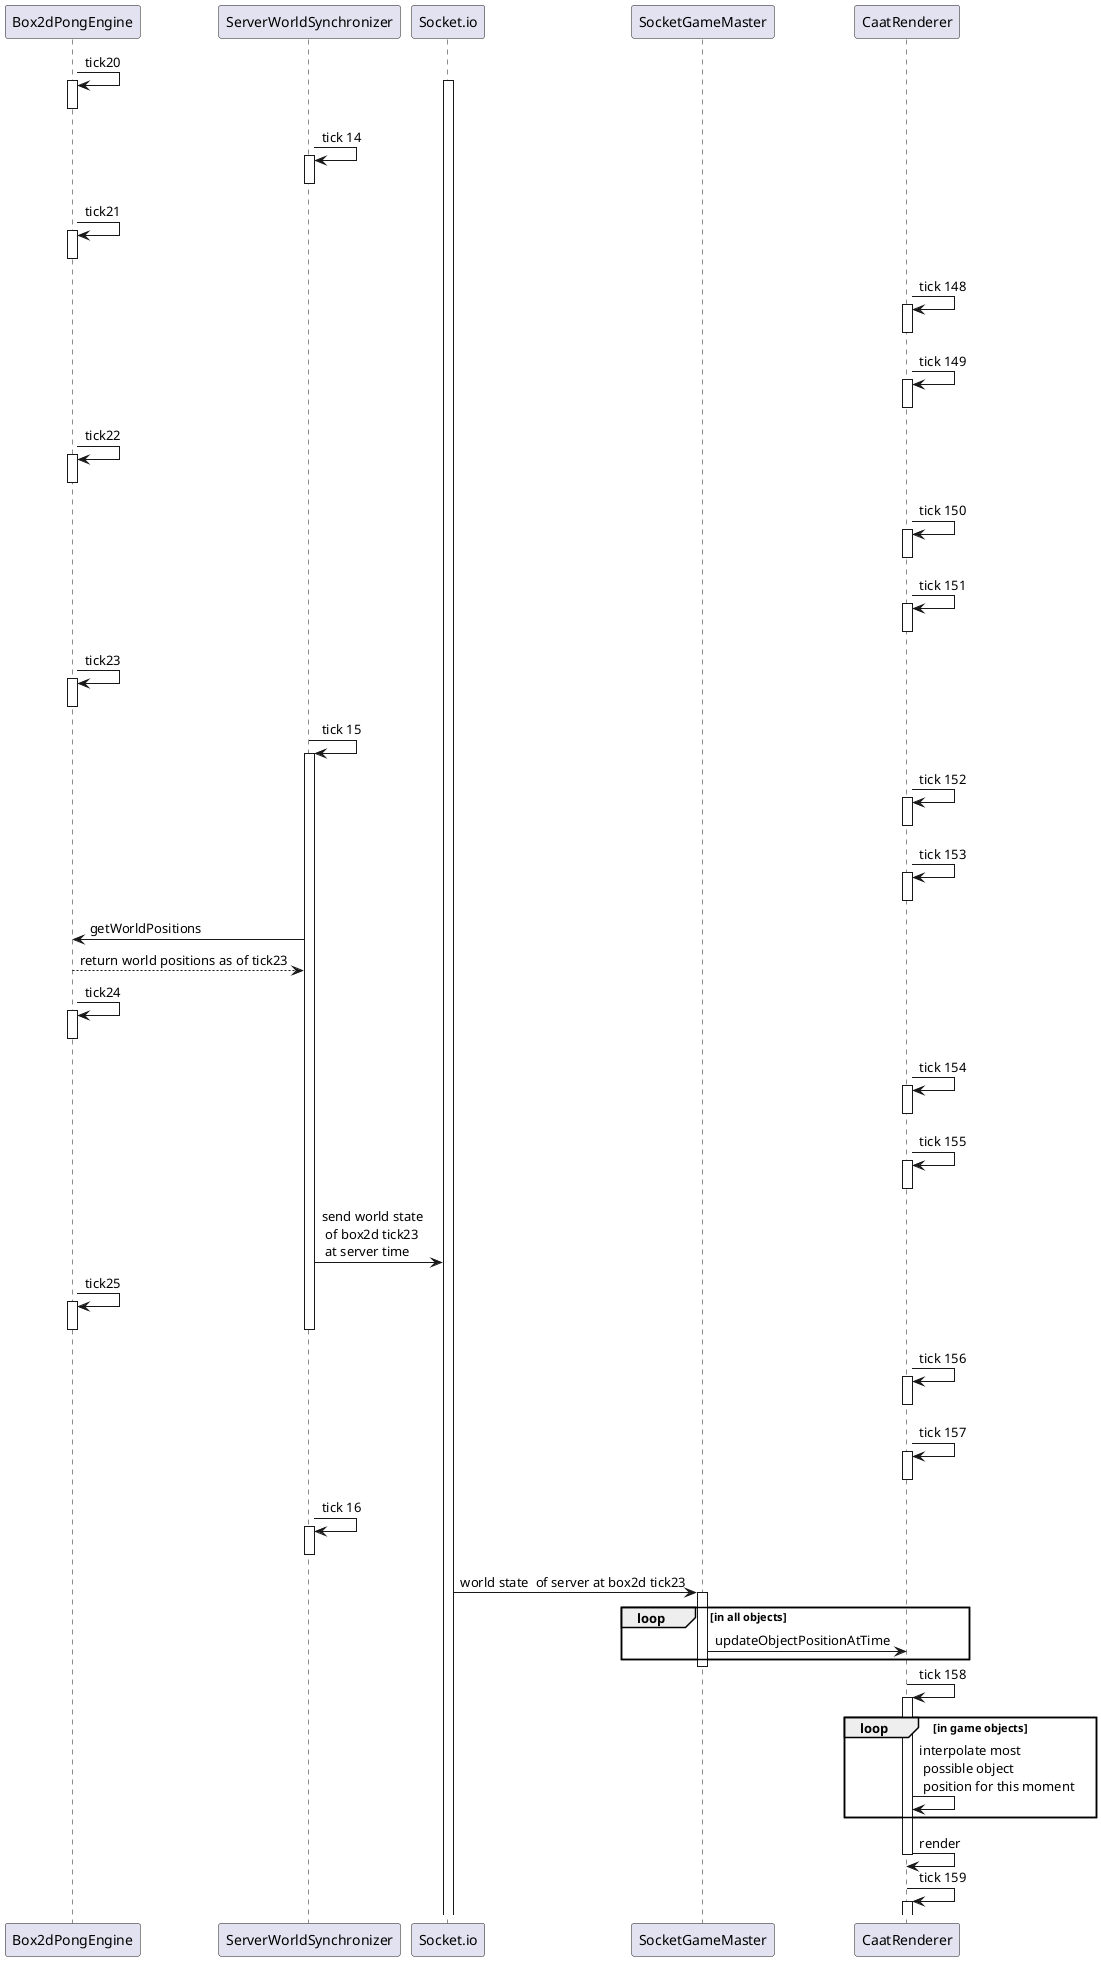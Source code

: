 @startuml

participant Box2dPongEngine
participant ServerWorldSynchronizer
participant Socket.io
participant SocketGameMaster
participant CaatRenderer


Box2dPongEngine->Box2dPongEngine: tick20
activate Box2dPongEngine
deactivate Box2dPongEngine

activate Socket.io

ServerWorldSynchronizer->ServerWorldSynchronizer: tick 14
activate ServerWorldSynchronizer
deactivate ServerWorldSynchronizer

Box2dPongEngine->Box2dPongEngine: tick21
activate Box2dPongEngine
deactivate Box2dPongEngine

CaatRenderer->CaatRenderer: tick 148
activate CaatRenderer
deactivate CaatRenderer

CaatRenderer->CaatRenderer: tick 149
activate CaatRenderer
deactivate CaatRenderer

Box2dPongEngine->Box2dPongEngine: tick22
activate Box2dPongEngine
deactivate Box2dPongEngine

CaatRenderer->CaatRenderer: tick 150
activate CaatRenderer
deactivate CaatRenderer

CaatRenderer->CaatRenderer: tick 151
activate CaatRenderer
deactivate CaatRenderer


Box2dPongEngine->Box2dPongEngine: tick23
activate Box2dPongEngine
deactivate Box2dPongEngine

ServerWorldSynchronizer->ServerWorldSynchronizer: tick 15
activate ServerWorldSynchronizer

CaatRenderer->CaatRenderer: tick 152
activate CaatRenderer
deactivate CaatRenderer

CaatRenderer->CaatRenderer: tick 153
activate CaatRenderer
deactivate CaatRenderer


ServerWorldSynchronizer->Box2dPongEngine: getWorldPositions
Box2dPongEngine-->ServerWorldSynchronizer: return world positions as of tick23

Box2dPongEngine->Box2dPongEngine: tick24
activate Box2dPongEngine
deactivate Box2dPongEngine

CaatRenderer->CaatRenderer: tick 154
activate CaatRenderer
deactivate CaatRenderer

CaatRenderer->CaatRenderer: tick 155
activate CaatRenderer
deactivate CaatRenderer


ServerWorldSynchronizer->Socket.io: send world state \n of box2d tick23 \n at server time

Box2dPongEngine->Box2dPongEngine: tick25
activate Box2dPongEngine
deactivate Box2dPongEngine

deactivate ServerWorldSynchronizer

CaatRenderer->CaatRenderer: tick 156
activate CaatRenderer
deactivate CaatRenderer

CaatRenderer->CaatRenderer: tick 157
activate CaatRenderer
deactivate CaatRenderer


ServerWorldSynchronizer->ServerWorldSynchronizer: tick 16
activate ServerWorldSynchronizer
deactivate ServerWorldSynchronizer

Socket.io->SocketGameMaster: world state  of server at box2d tick23
activate SocketGameMaster


loop in all objects
SocketGameMaster->CaatRenderer: updateObjectPositionAtTime
end
deactivate SocketGameMaster

CaatRenderer->CaatRenderer: tick 158
activate CaatRenderer
loop in game objects
CaatRenderer->CaatRenderer: interpolate most \n possible object \n position for this moment
end
CaatRenderer->CaatRenderer: render
deactivate CaatRenderer

CaatRenderer->CaatRenderer: tick 159
activate CaatRenderer

@enduml